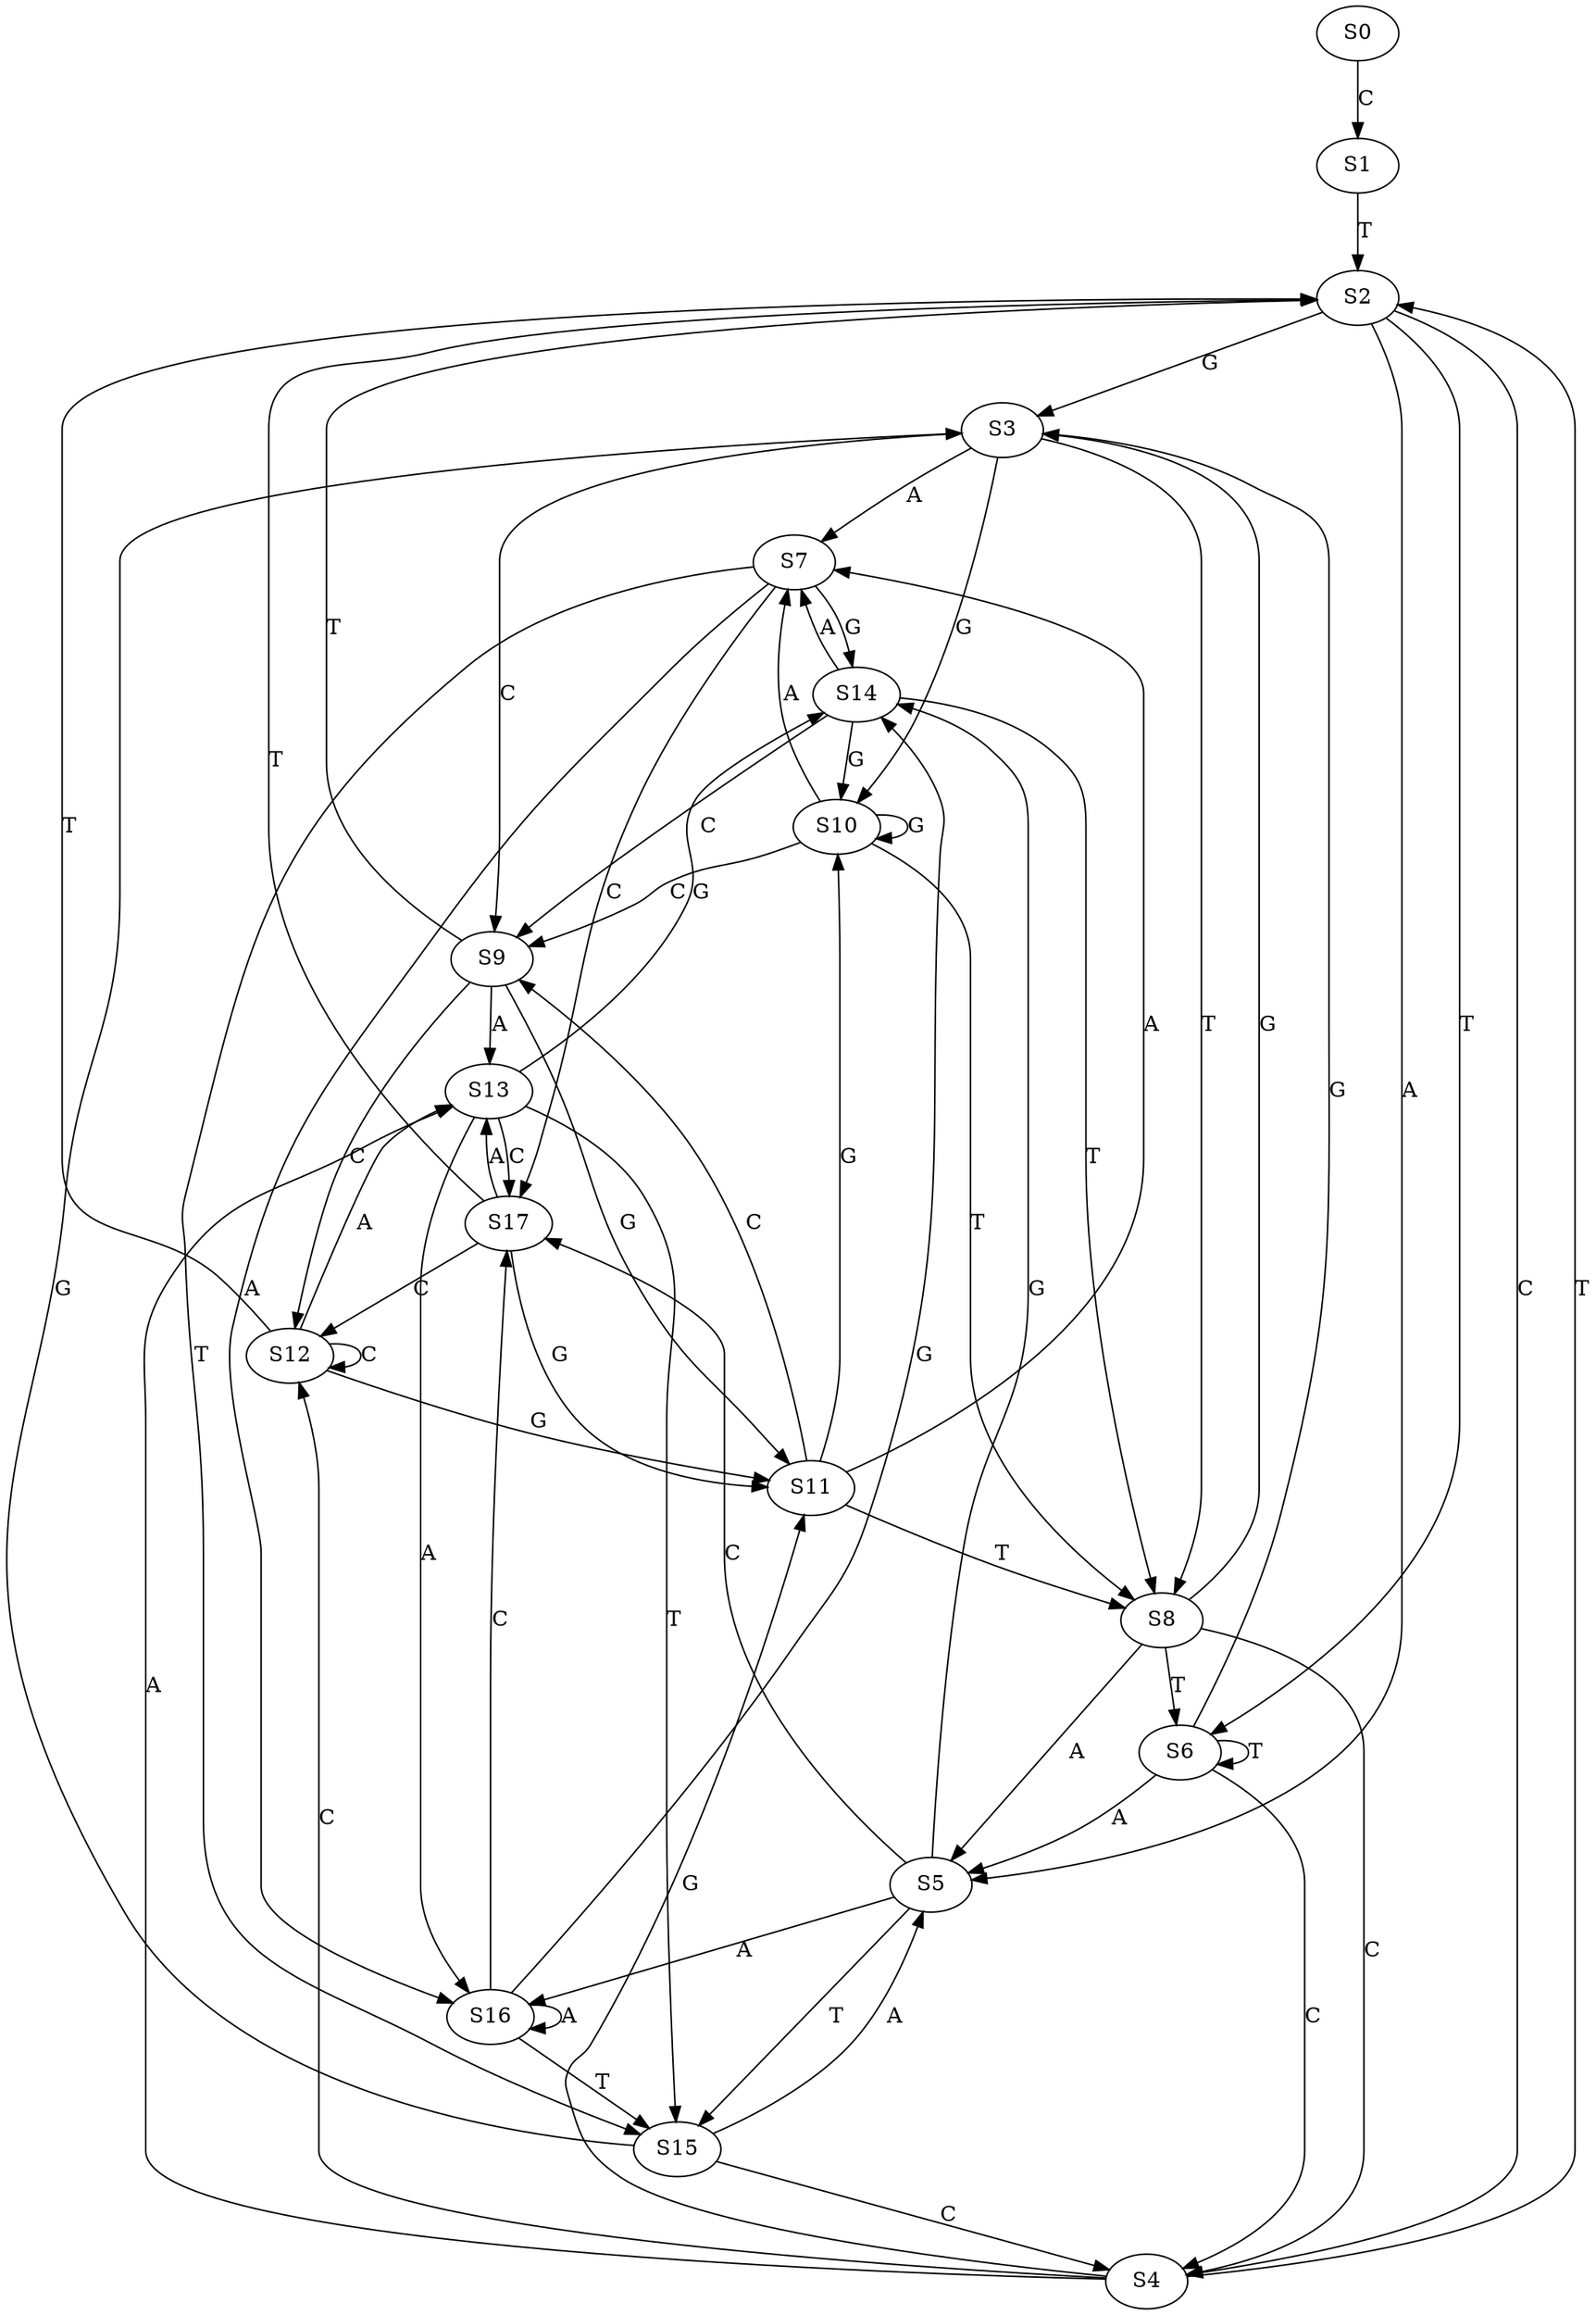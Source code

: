 strict digraph  {
	S0 -> S1 [ label = C ];
	S1 -> S2 [ label = T ];
	S2 -> S3 [ label = G ];
	S2 -> S4 [ label = C ];
	S2 -> S5 [ label = A ];
	S2 -> S6 [ label = T ];
	S3 -> S7 [ label = A ];
	S3 -> S8 [ label = T ];
	S3 -> S9 [ label = C ];
	S3 -> S10 [ label = G ];
	S4 -> S2 [ label = T ];
	S4 -> S11 [ label = G ];
	S4 -> S12 [ label = C ];
	S4 -> S13 [ label = A ];
	S5 -> S14 [ label = G ];
	S5 -> S15 [ label = T ];
	S5 -> S16 [ label = A ];
	S5 -> S17 [ label = C ];
	S6 -> S4 [ label = C ];
	S6 -> S5 [ label = A ];
	S6 -> S3 [ label = G ];
	S6 -> S6 [ label = T ];
	S7 -> S14 [ label = G ];
	S7 -> S16 [ label = A ];
	S7 -> S17 [ label = C ];
	S7 -> S15 [ label = T ];
	S8 -> S5 [ label = A ];
	S8 -> S4 [ label = C ];
	S8 -> S3 [ label = G ];
	S8 -> S6 [ label = T ];
	S9 -> S12 [ label = C ];
	S9 -> S2 [ label = T ];
	S9 -> S11 [ label = G ];
	S9 -> S13 [ label = A ];
	S10 -> S7 [ label = A ];
	S10 -> S8 [ label = T ];
	S10 -> S10 [ label = G ];
	S10 -> S9 [ label = C ];
	S11 -> S10 [ label = G ];
	S11 -> S8 [ label = T ];
	S11 -> S7 [ label = A ];
	S11 -> S9 [ label = C ];
	S12 -> S11 [ label = G ];
	S12 -> S12 [ label = C ];
	S12 -> S13 [ label = A ];
	S12 -> S2 [ label = T ];
	S13 -> S14 [ label = G ];
	S13 -> S15 [ label = T ];
	S13 -> S17 [ label = C ];
	S13 -> S16 [ label = A ];
	S14 -> S8 [ label = T ];
	S14 -> S10 [ label = G ];
	S14 -> S7 [ label = A ];
	S14 -> S9 [ label = C ];
	S15 -> S5 [ label = A ];
	S15 -> S4 [ label = C ];
	S15 -> S3 [ label = G ];
	S16 -> S15 [ label = T ];
	S16 -> S17 [ label = C ];
	S16 -> S14 [ label = G ];
	S16 -> S16 [ label = A ];
	S17 -> S13 [ label = A ];
	S17 -> S2 [ label = T ];
	S17 -> S12 [ label = C ];
	S17 -> S11 [ label = G ];
}

